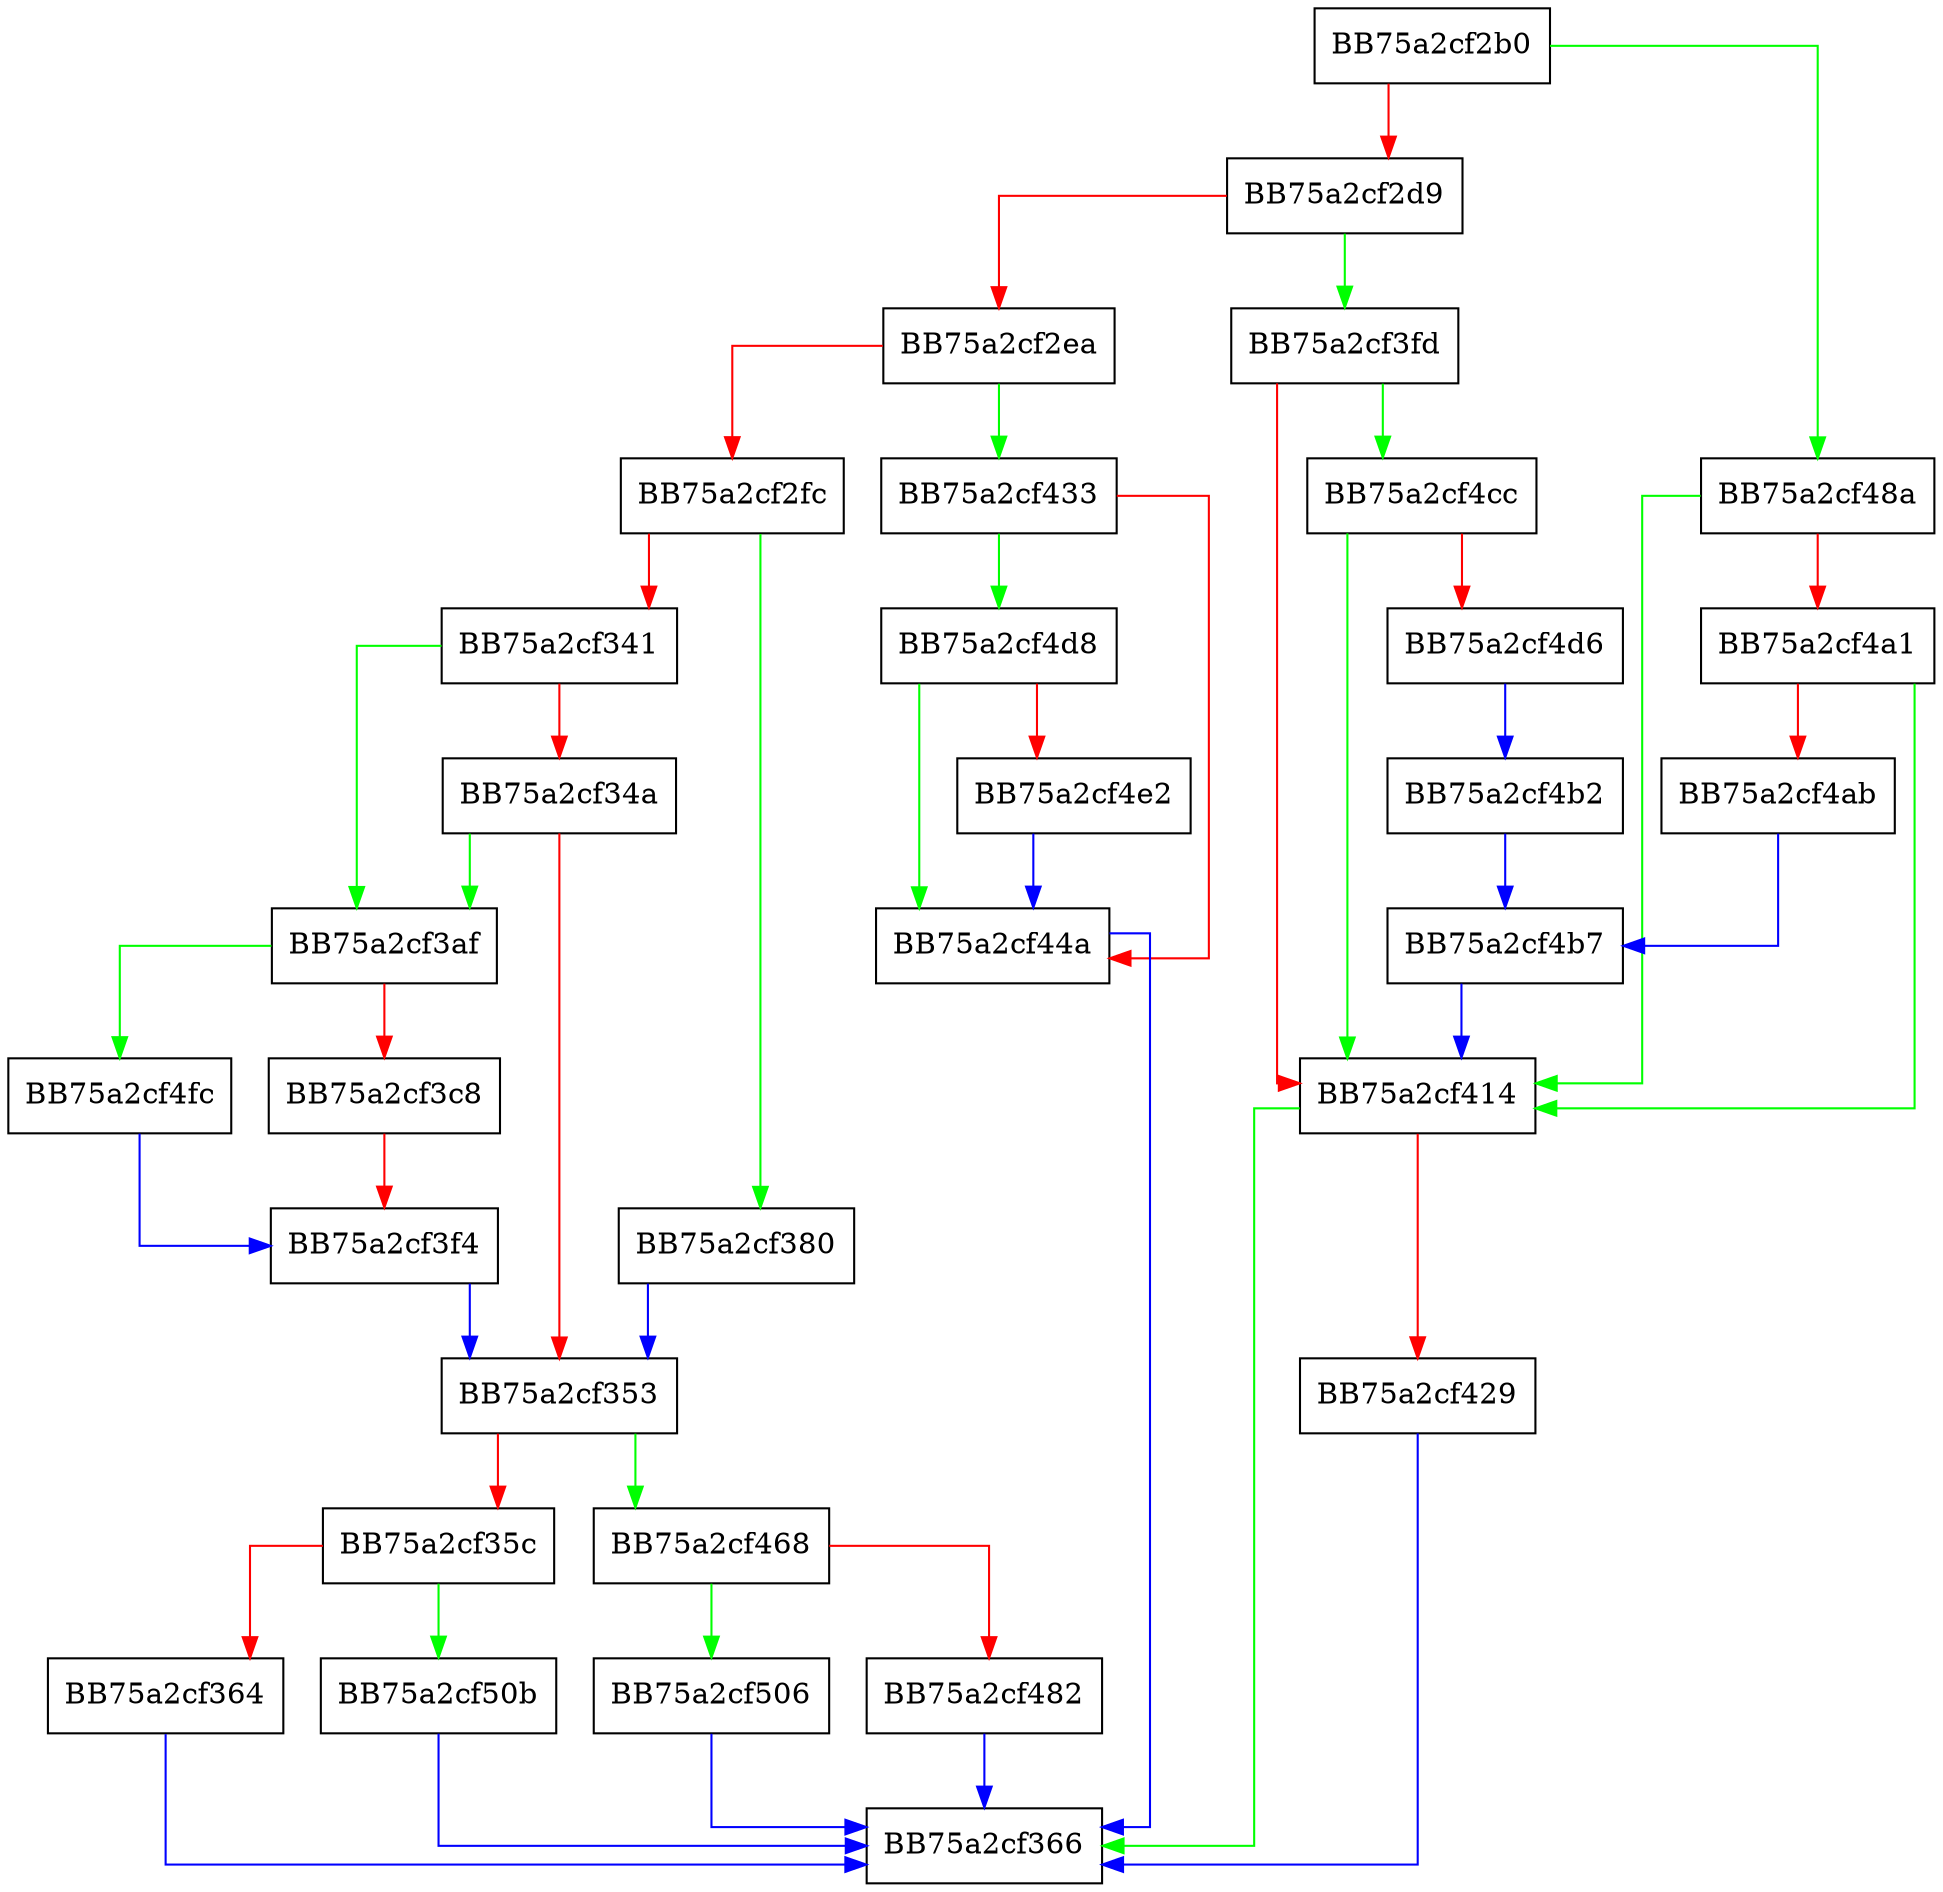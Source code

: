 digraph BuildChains {
  node [shape="box"];
  graph [splines=ortho];
  BB75a2cf2b0 -> BB75a2cf48a [color="green"];
  BB75a2cf2b0 -> BB75a2cf2d9 [color="red"];
  BB75a2cf2d9 -> BB75a2cf3fd [color="green"];
  BB75a2cf2d9 -> BB75a2cf2ea [color="red"];
  BB75a2cf2ea -> BB75a2cf433 [color="green"];
  BB75a2cf2ea -> BB75a2cf2fc [color="red"];
  BB75a2cf2fc -> BB75a2cf380 [color="green"];
  BB75a2cf2fc -> BB75a2cf341 [color="red"];
  BB75a2cf341 -> BB75a2cf3af [color="green"];
  BB75a2cf341 -> BB75a2cf34a [color="red"];
  BB75a2cf34a -> BB75a2cf3af [color="green"];
  BB75a2cf34a -> BB75a2cf353 [color="red"];
  BB75a2cf353 -> BB75a2cf468 [color="green"];
  BB75a2cf353 -> BB75a2cf35c [color="red"];
  BB75a2cf35c -> BB75a2cf50b [color="green"];
  BB75a2cf35c -> BB75a2cf364 [color="red"];
  BB75a2cf364 -> BB75a2cf366 [color="blue"];
  BB75a2cf380 -> BB75a2cf353 [color="blue"];
  BB75a2cf3af -> BB75a2cf4fc [color="green"];
  BB75a2cf3af -> BB75a2cf3c8 [color="red"];
  BB75a2cf3c8 -> BB75a2cf3f4 [color="red"];
  BB75a2cf3f4 -> BB75a2cf353 [color="blue"];
  BB75a2cf3fd -> BB75a2cf4cc [color="green"];
  BB75a2cf3fd -> BB75a2cf414 [color="red"];
  BB75a2cf414 -> BB75a2cf366 [color="green"];
  BB75a2cf414 -> BB75a2cf429 [color="red"];
  BB75a2cf429 -> BB75a2cf366 [color="blue"];
  BB75a2cf433 -> BB75a2cf4d8 [color="green"];
  BB75a2cf433 -> BB75a2cf44a [color="red"];
  BB75a2cf44a -> BB75a2cf366 [color="blue"];
  BB75a2cf468 -> BB75a2cf506 [color="green"];
  BB75a2cf468 -> BB75a2cf482 [color="red"];
  BB75a2cf482 -> BB75a2cf366 [color="blue"];
  BB75a2cf48a -> BB75a2cf414 [color="green"];
  BB75a2cf48a -> BB75a2cf4a1 [color="red"];
  BB75a2cf4a1 -> BB75a2cf414 [color="green"];
  BB75a2cf4a1 -> BB75a2cf4ab [color="red"];
  BB75a2cf4ab -> BB75a2cf4b7 [color="blue"];
  BB75a2cf4b2 -> BB75a2cf4b7 [color="blue"];
  BB75a2cf4b7 -> BB75a2cf414 [color="blue"];
  BB75a2cf4cc -> BB75a2cf414 [color="green"];
  BB75a2cf4cc -> BB75a2cf4d6 [color="red"];
  BB75a2cf4d6 -> BB75a2cf4b2 [color="blue"];
  BB75a2cf4d8 -> BB75a2cf44a [color="green"];
  BB75a2cf4d8 -> BB75a2cf4e2 [color="red"];
  BB75a2cf4e2 -> BB75a2cf44a [color="blue"];
  BB75a2cf4fc -> BB75a2cf3f4 [color="blue"];
  BB75a2cf506 -> BB75a2cf366 [color="blue"];
  BB75a2cf50b -> BB75a2cf366 [color="blue"];
}